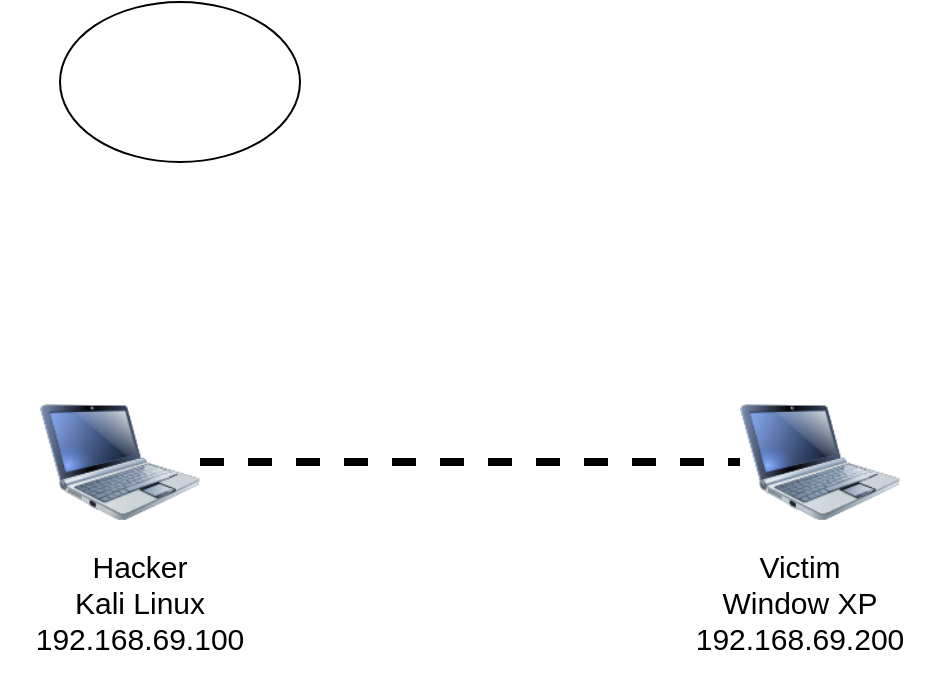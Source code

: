 <mxfile version="16.2.4" type="device"><diagram name="Page-1" id="55a83fd1-7818-8e21-69c5-c3457e3827bb"><mxGraphModel dx="1038" dy="547" grid="1" gridSize="10" guides="1" tooltips="1" connect="1" arrows="1" fold="1" page="1" pageScale="1" pageWidth="1100" pageHeight="850" background="none" math="0" shadow="0"><root><mxCell id="0"/><mxCell id="1" parent="0"/><mxCell id="9zYFmIVMrUyAXmc4N-Zk-1" value="" style="image;html=1;image=img/lib/clip_art/computers/Netbook_128x128.png" parent="1" vertex="1"><mxGeometry x="260" y="400" width="80" height="80" as="geometry"/></mxCell><mxCell id="9zYFmIVMrUyAXmc4N-Zk-2" value="" style="image;html=1;image=img/lib/clip_art/computers/Netbook_128x128.png" parent="1" vertex="1"><mxGeometry x="610" y="400" width="80" height="80" as="geometry"/></mxCell><mxCell id="9zYFmIVMrUyAXmc4N-Zk-3" value="" style="endArrow=none;dashed=1;html=1;rounded=0;exitX=1;exitY=0.5;exitDx=0;exitDy=0;entryX=0;entryY=0.5;entryDx=0;entryDy=0;strokeWidth=4;" parent="1" source="9zYFmIVMrUyAXmc4N-Zk-1" target="9zYFmIVMrUyAXmc4N-Zk-2" edge="1"><mxGeometry width="50" height="50" relative="1" as="geometry"><mxPoint x="500" y="540" as="sourcePoint"/><mxPoint x="550" y="490" as="targetPoint"/></mxGeometry></mxCell><mxCell id="9zYFmIVMrUyAXmc4N-Zk-4" value="&lt;font style=&quot;font-size: 15px&quot;&gt;Hacker&lt;br&gt;Kali Linux&lt;br&gt;192.168.69.100&lt;br&gt;&lt;/font&gt;" style="text;html=1;strokeColor=none;fillColor=none;align=center;verticalAlign=middle;whiteSpace=wrap;rounded=0;" parent="1" vertex="1"><mxGeometry x="240" y="480" width="140" height="60" as="geometry"/></mxCell><mxCell id="9zYFmIVMrUyAXmc4N-Zk-5" value="&lt;font style=&quot;font-size: 15px&quot;&gt;Victim&lt;br&gt;Window XP&lt;br&gt;192.168.69.200&lt;br&gt;&lt;/font&gt;" style="text;html=1;strokeColor=none;fillColor=none;align=center;verticalAlign=middle;whiteSpace=wrap;rounded=0;" parent="1" vertex="1"><mxGeometry x="570" y="475" width="140" height="70" as="geometry"/></mxCell><mxCell id="WIytZqX_op1GL9xPN2uD-1" value="" style="ellipse;whiteSpace=wrap;html=1;" parent="1" vertex="1"><mxGeometry x="270" y="210" width="120" height="80" as="geometry"/></mxCell></root></mxGraphModel></diagram></mxfile>